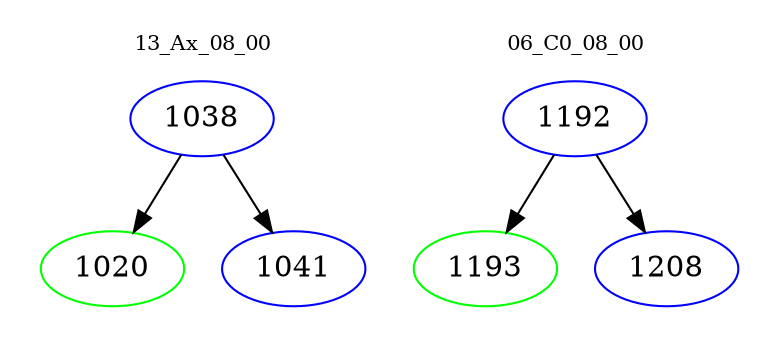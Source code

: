 digraph{
subgraph cluster_0 {
color = white
label = "13_Ax_08_00";
fontsize=10;
T0_1038 [label="1038", color="blue"]
T0_1038 -> T0_1020 [color="black"]
T0_1020 [label="1020", color="green"]
T0_1038 -> T0_1041 [color="black"]
T0_1041 [label="1041", color="blue"]
}
subgraph cluster_1 {
color = white
label = "06_C0_08_00";
fontsize=10;
T1_1192 [label="1192", color="blue"]
T1_1192 -> T1_1193 [color="black"]
T1_1193 [label="1193", color="green"]
T1_1192 -> T1_1208 [color="black"]
T1_1208 [label="1208", color="blue"]
}
}
